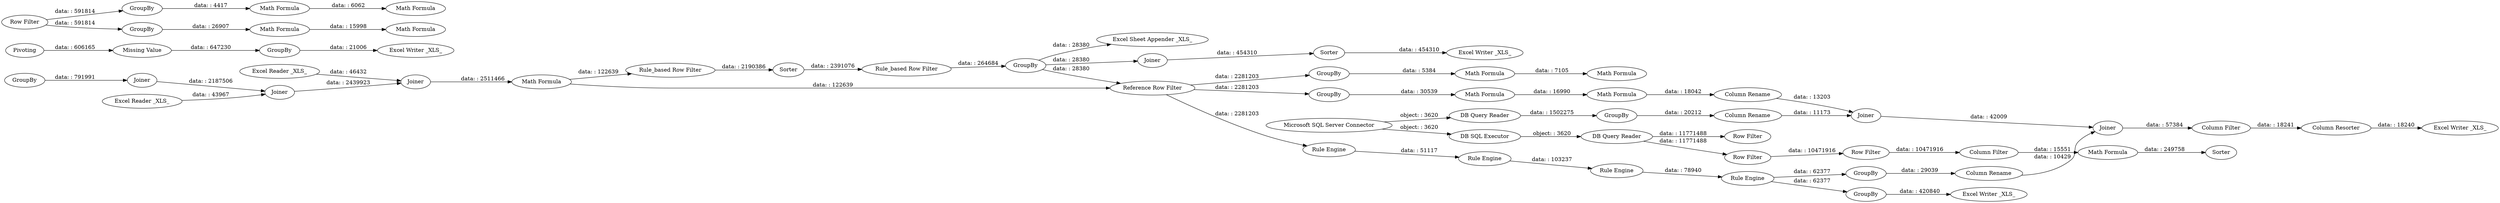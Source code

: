 digraph {
	"3078567107984136943_72" [label="Math Formula"]
	"-7222936771965710903_99" [label="Column Rename"]
	"4198412509712206291_90" [label="Excel Writer _XLS_"]
	"-8831814083534168283_35" [label="Row Filter"]
	"4198412509712206291_76" [label=GroupBy]
	"-7222936771965710903_102" [label=Joiner]
	"-7222936771965710903_97" [label="Excel Writer _XLS_"]
	"-7222936771965710903_115" [label="Excel Writer _XLS_"]
	"4198412509712206291_88" [label="Missing Value"]
	"4198412509712206291_82" [label="Math Formula"]
	"-8831814083534168283_53" [label="Math Formula"]
	"-8831814083534168283_54" [label="Column Filter"]
	"-7222936771965710903_106" [label=GroupBy]
	"-8831814083534168283_92" [label="Row Filter"]
	"-8831814083534168283_56" [label=GroupBy]
	"-7222936771965710903_112" [label="Column Rename"]
	"-7222936771965710903_78" [label="Math Formula"]
	"4198412509712206291_81" [label="Math Formula"]
	"4198412509712206291_85" [label=GroupBy]
	"-7222936771965710903_104" [label="DB Query Reader"]
	"4198412509712206291_89" [label=GroupBy]
	"-7799195368465974465_95" [label=Sorter]
	"4198412509712206291_86" [label="Row Filter"]
	"-7799195368465974465_96" [label="Excel Sheet Appender _XLS_"]
	"-7799195368465974465_69" [label=Sorter]
	"-7222936771965710903_2" [label="Microsoft SQL Server Connector"]
	"-7799195368465974465_93" [label="Excel Writer _XLS_"]
	"-7222936771965710903_113" [label="Column Filter"]
	"-7222936771965710903_98" [label=GroupBy]
	"-7222936771965710903_103" [label="Column Resorter"]
	"-7222936771965710903_107" [label="Rule Engine"]
	"-7222936771965710903_114" [label=GroupBy]
	"3078567107984136943_61" [label=Joiner]
	"3078567107984136943_60" [label="Excel Reader _XLS_"]
	"3078567107984136943_57" [label=Joiner]
	"-7799195368465974465_70" [label="Rule_based Row Filter"]
	"4198412509712206291_87" [label=Pivoting]
	"-7222936771965710903_74" [label=GroupBy]
	"-7222936771965710903_111" [label=Joiner]
	"-7799195368465974465_94" [label=Joiner]
	"4198412509712206291_77" [label="Math Formula"]
	"4198412509712206291_79" [label="Math Formula"]
	"-7222936771965710903_6" [label="DB SQL Executor"]
	"-7222936771965710903_75" [label="Math Formula"]
	"-7222936771965710903_109" [label="Rule Engine"]
	"-7222936771965710903_110" [label="Rule Engine"]
	"4198412509712206291_83" [label="Math Formula"]
	"-7222936771965710903_31" [label="DB Query Reader"]
	"-7222936771965710903_100" [label="Column Rename"]
	"-7222936771965710903_108" [label="Rule Engine"]
	"3078567107984136943_59" [label=Joiner]
	"4198412509712206291_84" [label=GroupBy]
	"3078567107984136943_58" [label="Excel Reader _XLS_"]
	"-7799195368465974465_65" [label="Rule_based Row Filter"]
	"-7222936771965710903_73" [label="Reference Row Filter"]
	"4198412509712206291_80" [label="Math Formula"]
	"-7222936771965710903_116" [label="Row Filter"]
	"-8831814083534168283_55" [label=Sorter]
	"-7799195368465974465_71" [label=GroupBy]
	"-7799195368465974465_70" -> "-7799195368465974465_71" [label="data: : 264684"]
	"4198412509712206291_85" -> "4198412509712206291_82" [label="data: : 4417"]
	"-7222936771965710903_73" -> "-7222936771965710903_74" [label="data: : 2281203"]
	"3078567107984136943_58" -> "3078567107984136943_59" [label="data: : 43967"]
	"4198412509712206291_87" -> "4198412509712206291_88" [label="data: : 606165"]
	"-8831814083534168283_92" -> "-8831814083534168283_54" [label="data: : 10471916"]
	"-8831814083534168283_54" -> "-8831814083534168283_53" [label="data: : 15551"]
	"-7799195368465974465_69" -> "-7799195368465974465_70" [label="data: : 2391076"]
	"3078567107984136943_57" -> "3078567107984136943_59" [label="data: : 2187506"]
	"4198412509712206291_77" -> "4198412509712206291_79" [label="data: : 7105"]
	"-7799195368465974465_71" -> "-7222936771965710903_73" [label="data: : 28380"]
	"-7222936771965710903_102" -> "-7222936771965710903_111" [label="data: : 42009"]
	"-7222936771965710903_75" -> "-7222936771965710903_78" [label="data: : 16990"]
	"-7222936771965710903_73" -> "4198412509712206291_76" [label="data: : 2281203"]
	"-7222936771965710903_99" -> "-7222936771965710903_102" [label="data: : 11173"]
	"-8831814083534168283_56" -> "3078567107984136943_57" [label="data: : 791991"]
	"4198412509712206291_86" -> "4198412509712206291_85" [label="data: : 591814"]
	"3078567107984136943_59" -> "3078567107984136943_61" [label="data: : 2439923"]
	"-7222936771965710903_2" -> "-7222936771965710903_104" [label="object: : 3620"]
	"-7222936771965710903_109" -> "-7222936771965710903_110" [label="data: : 78940"]
	"-7222936771965710903_110" -> "-7222936771965710903_106" [label="data: : 62377"]
	"-7222936771965710903_74" -> "-7222936771965710903_75" [label="data: : 30539"]
	"3078567107984136943_60" -> "3078567107984136943_61" [label="data: : 46432"]
	"-7222936771965710903_114" -> "-7222936771965710903_115" [label="data: : 420840"]
	"4198412509712206291_82" -> "4198412509712206291_80" [label="data: : 6062"]
	"4198412509712206291_88" -> "4198412509712206291_89" [label="data: : 647230"]
	"3078567107984136943_72" -> "-7222936771965710903_73" [label="data: : 122639"]
	"-7222936771965710903_111" -> "-7222936771965710903_113" [label="data: : 57384"]
	"-7799195368465974465_65" -> "-7799195368465974465_69" [label="data: : 2190386"]
	"-7222936771965710903_108" -> "-7222936771965710903_109" [label="data: : 103237"]
	"-7222936771965710903_107" -> "-7222936771965710903_108" [label="data: : 51117"]
	"-7222936771965710903_100" -> "-7222936771965710903_102" [label="data: : 13203"]
	"-7222936771965710903_31" -> "-7222936771965710903_116" [label="data: : 11771488"]
	"-8831814083534168283_35" -> "-8831814083534168283_92" [label="data: : 10471916"]
	"3078567107984136943_61" -> "3078567107984136943_72" [label="data: : 2511466"]
	"4198412509712206291_86" -> "4198412509712206291_84" [label="data: : 591814"]
	"4198412509712206291_89" -> "4198412509712206291_90" [label="data: : 21006"]
	"-8831814083534168283_53" -> "-8831814083534168283_55" [label="data: : 249758"]
	"4198412509712206291_83" -> "4198412509712206291_81" [label="data: : 15998"]
	"-7222936771965710903_78" -> "-7222936771965710903_100" [label="data: : 18042"]
	"-7222936771965710903_73" -> "-7222936771965710903_107" [label="data: : 2281203"]
	"-7222936771965710903_104" -> "-7222936771965710903_98" [label="data: : 1502275"]
	"-7222936771965710903_106" -> "-7222936771965710903_112" [label="data: : 29039"]
	"-7799195368465974465_71" -> "-7799195368465974465_96" [label="data: : 28380"]
	"-7222936771965710903_6" -> "-7222936771965710903_31" [label="object: : 3620"]
	"-7222936771965710903_110" -> "-7222936771965710903_114" [label="data: : 62377"]
	"3078567107984136943_72" -> "-7799195368465974465_65" [label="data: : 122639"]
	"-7222936771965710903_112" -> "-7222936771965710903_111" [label="data: : 10429"]
	"-7222936771965710903_103" -> "-7222936771965710903_97" [label="data: : 18240"]
	"-7799195368465974465_71" -> "-7799195368465974465_94" [label="data: : 28380"]
	"4198412509712206291_76" -> "4198412509712206291_77" [label="data: : 5384"]
	"4198412509712206291_84" -> "4198412509712206291_83" [label="data: : 26907"]
	"-7222936771965710903_98" -> "-7222936771965710903_99" [label="data: : 20212"]
	"-7799195368465974465_94" -> "-7799195368465974465_95" [label="data: : 454310"]
	"-7222936771965710903_31" -> "-8831814083534168283_35" [label="data: : 11771488"]
	"-7222936771965710903_2" -> "-7222936771965710903_6" [label="object: : 3620"]
	"-7222936771965710903_113" -> "-7222936771965710903_103" [label="data: : 18241"]
	"-7799195368465974465_95" -> "-7799195368465974465_93" [label="data: : 454310"]
	rankdir=LR
}
